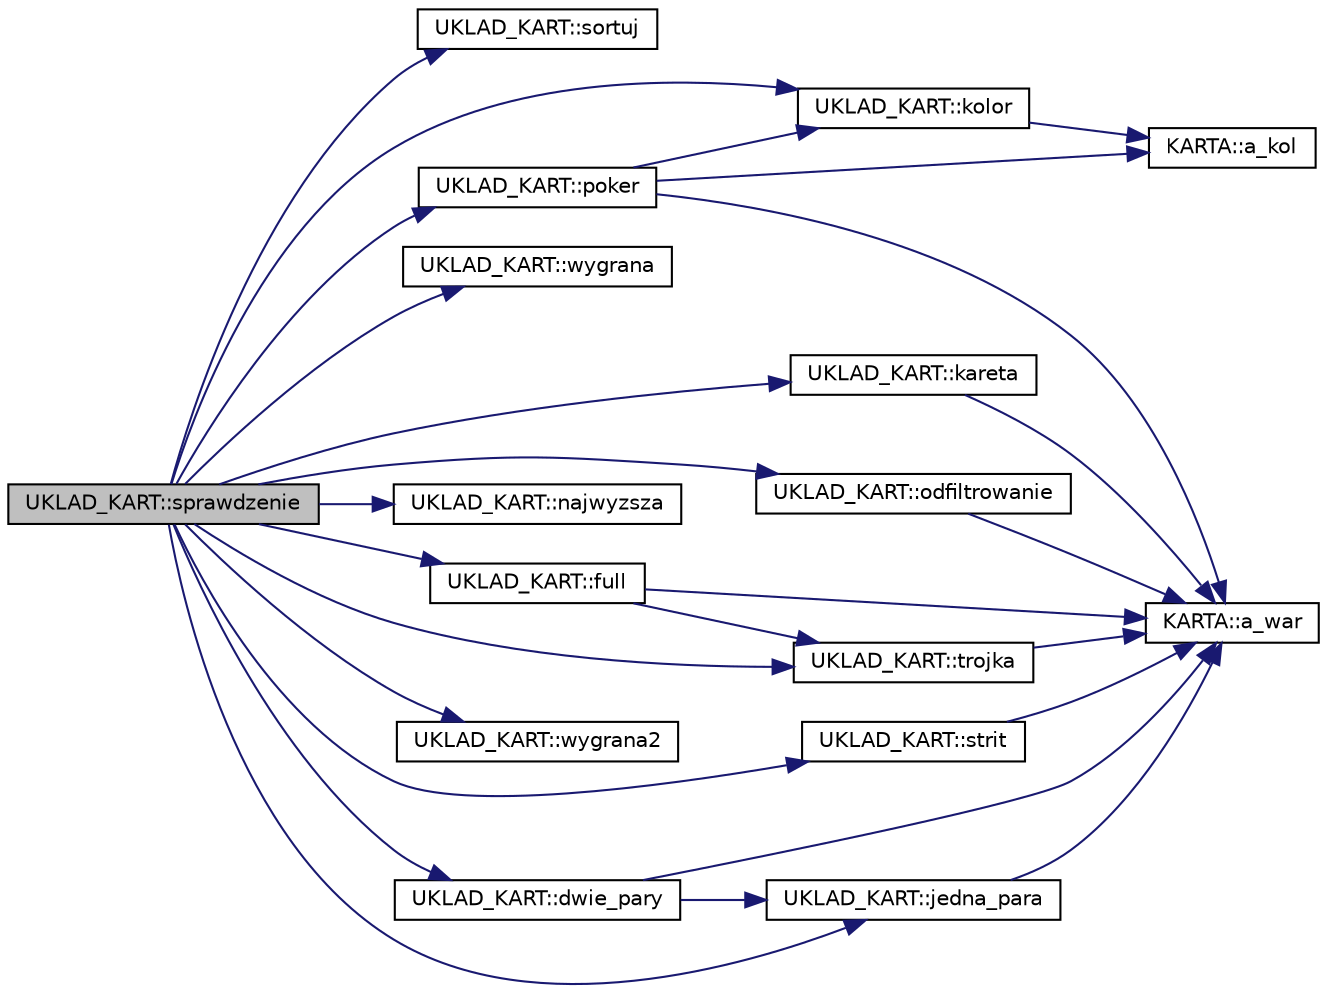 digraph "UKLAD_KART::sprawdzenie"
{
  edge [fontname="Helvetica",fontsize="10",labelfontname="Helvetica",labelfontsize="10"];
  node [fontname="Helvetica",fontsize="10",shape=record];
  rankdir="LR";
  Node77 [label="UKLAD_KART::sprawdzenie",height=0.2,width=0.4,color="black", fillcolor="grey75", style="filled", fontcolor="black"];
  Node77 -> Node78 [color="midnightblue",fontsize="10",style="solid",fontname="Helvetica"];
  Node78 [label="UKLAD_KART::sortuj",height=0.2,width=0.4,color="black", fillcolor="white", style="filled",URL="$class_u_k_l_a_d___k_a_r_t.html#a5c95abac82b8d99c8ff2bef3060a3436"];
  Node77 -> Node79 [color="midnightblue",fontsize="10",style="solid",fontname="Helvetica"];
  Node79 [label="UKLAD_KART::poker",height=0.2,width=0.4,color="black", fillcolor="white", style="filled",URL="$class_u_k_l_a_d___k_a_r_t.html#ab9c4539c39692972dcf62bc65919685a"];
  Node79 -> Node80 [color="midnightblue",fontsize="10",style="solid",fontname="Helvetica"];
  Node80 [label="UKLAD_KART::kolor",height=0.2,width=0.4,color="black", fillcolor="white", style="filled",URL="$class_u_k_l_a_d___k_a_r_t.html#a7e4e5c1a380d379c2069182bcdbf059a"];
  Node80 -> Node81 [color="midnightblue",fontsize="10",style="solid",fontname="Helvetica"];
  Node81 [label="KARTA::a_kol",height=0.2,width=0.4,color="black", fillcolor="white", style="filled",URL="$class_k_a_r_t_a.html#a98f2829a435830ef00f44b1d58db99da"];
  Node79 -> Node81 [color="midnightblue",fontsize="10",style="solid",fontname="Helvetica"];
  Node79 -> Node82 [color="midnightblue",fontsize="10",style="solid",fontname="Helvetica"];
  Node82 [label="KARTA::a_war",height=0.2,width=0.4,color="black", fillcolor="white", style="filled",URL="$class_k_a_r_t_a.html#af68700f7daf9438ea4173f7b044f41ac"];
  Node77 -> Node83 [color="midnightblue",fontsize="10",style="solid",fontname="Helvetica"];
  Node83 [label="UKLAD_KART::wygrana",height=0.2,width=0.4,color="black", fillcolor="white", style="filled",URL="$class_u_k_l_a_d___k_a_r_t.html#a1524076b40e7f001e134348ac5f34d4d"];
  Node77 -> Node84 [color="midnightblue",fontsize="10",style="solid",fontname="Helvetica"];
  Node84 [label="UKLAD_KART::kareta",height=0.2,width=0.4,color="black", fillcolor="white", style="filled",URL="$class_u_k_l_a_d___k_a_r_t.html#a224a29a55d2aa09284520132fe0af3e1"];
  Node84 -> Node82 [color="midnightblue",fontsize="10",style="solid",fontname="Helvetica"];
  Node77 -> Node85 [color="midnightblue",fontsize="10",style="solid",fontname="Helvetica"];
  Node85 [label="UKLAD_KART::odfiltrowanie",height=0.2,width=0.4,color="black", fillcolor="white", style="filled",URL="$class_u_k_l_a_d___k_a_r_t.html#aff673305c2ce01d4e95719865fbf464b"];
  Node85 -> Node82 [color="midnightblue",fontsize="10",style="solid",fontname="Helvetica"];
  Node77 -> Node86 [color="midnightblue",fontsize="10",style="solid",fontname="Helvetica"];
  Node86 [label="UKLAD_KART::najwyzsza",height=0.2,width=0.4,color="black", fillcolor="white", style="filled",URL="$class_u_k_l_a_d___k_a_r_t.html#a596ea7c2a0cdc401e5d842fc9290e054"];
  Node77 -> Node87 [color="midnightblue",fontsize="10",style="solid",fontname="Helvetica"];
  Node87 [label="UKLAD_KART::full",height=0.2,width=0.4,color="black", fillcolor="white", style="filled",URL="$class_u_k_l_a_d___k_a_r_t.html#a70cf45cd7587aa804071367e23dec5be"];
  Node87 -> Node88 [color="midnightblue",fontsize="10",style="solid",fontname="Helvetica"];
  Node88 [label="UKLAD_KART::trojka",height=0.2,width=0.4,color="black", fillcolor="white", style="filled",URL="$class_u_k_l_a_d___k_a_r_t.html#a6c36491e2bbe48d7e0a1b0c030c7619f"];
  Node88 -> Node82 [color="midnightblue",fontsize="10",style="solid",fontname="Helvetica"];
  Node87 -> Node82 [color="midnightblue",fontsize="10",style="solid",fontname="Helvetica"];
  Node77 -> Node89 [color="midnightblue",fontsize="10",style="solid",fontname="Helvetica"];
  Node89 [label="UKLAD_KART::wygrana2",height=0.2,width=0.4,color="black", fillcolor="white", style="filled",URL="$class_u_k_l_a_d___k_a_r_t.html#a814516a28f2036b9c7677c10cf35b0dc"];
  Node77 -> Node80 [color="midnightblue",fontsize="10",style="solid",fontname="Helvetica"];
  Node77 -> Node90 [color="midnightblue",fontsize="10",style="solid",fontname="Helvetica"];
  Node90 [label="UKLAD_KART::strit",height=0.2,width=0.4,color="black", fillcolor="white", style="filled",URL="$class_u_k_l_a_d___k_a_r_t.html#aabce6726b17b9b4ee71148c14f0a7548"];
  Node90 -> Node82 [color="midnightblue",fontsize="10",style="solid",fontname="Helvetica"];
  Node77 -> Node88 [color="midnightblue",fontsize="10",style="solid",fontname="Helvetica"];
  Node77 -> Node91 [color="midnightblue",fontsize="10",style="solid",fontname="Helvetica"];
  Node91 [label="UKLAD_KART::dwie_pary",height=0.2,width=0.4,color="black", fillcolor="white", style="filled",URL="$class_u_k_l_a_d___k_a_r_t.html#afdf9149e5a4283edd08933a62a261958"];
  Node91 -> Node92 [color="midnightblue",fontsize="10",style="solid",fontname="Helvetica"];
  Node92 [label="UKLAD_KART::jedna_para",height=0.2,width=0.4,color="black", fillcolor="white", style="filled",URL="$class_u_k_l_a_d___k_a_r_t.html#aa5016799c241c360fffa70502f4f8f60"];
  Node92 -> Node82 [color="midnightblue",fontsize="10",style="solid",fontname="Helvetica"];
  Node91 -> Node82 [color="midnightblue",fontsize="10",style="solid",fontname="Helvetica"];
  Node77 -> Node92 [color="midnightblue",fontsize="10",style="solid",fontname="Helvetica"];
}
